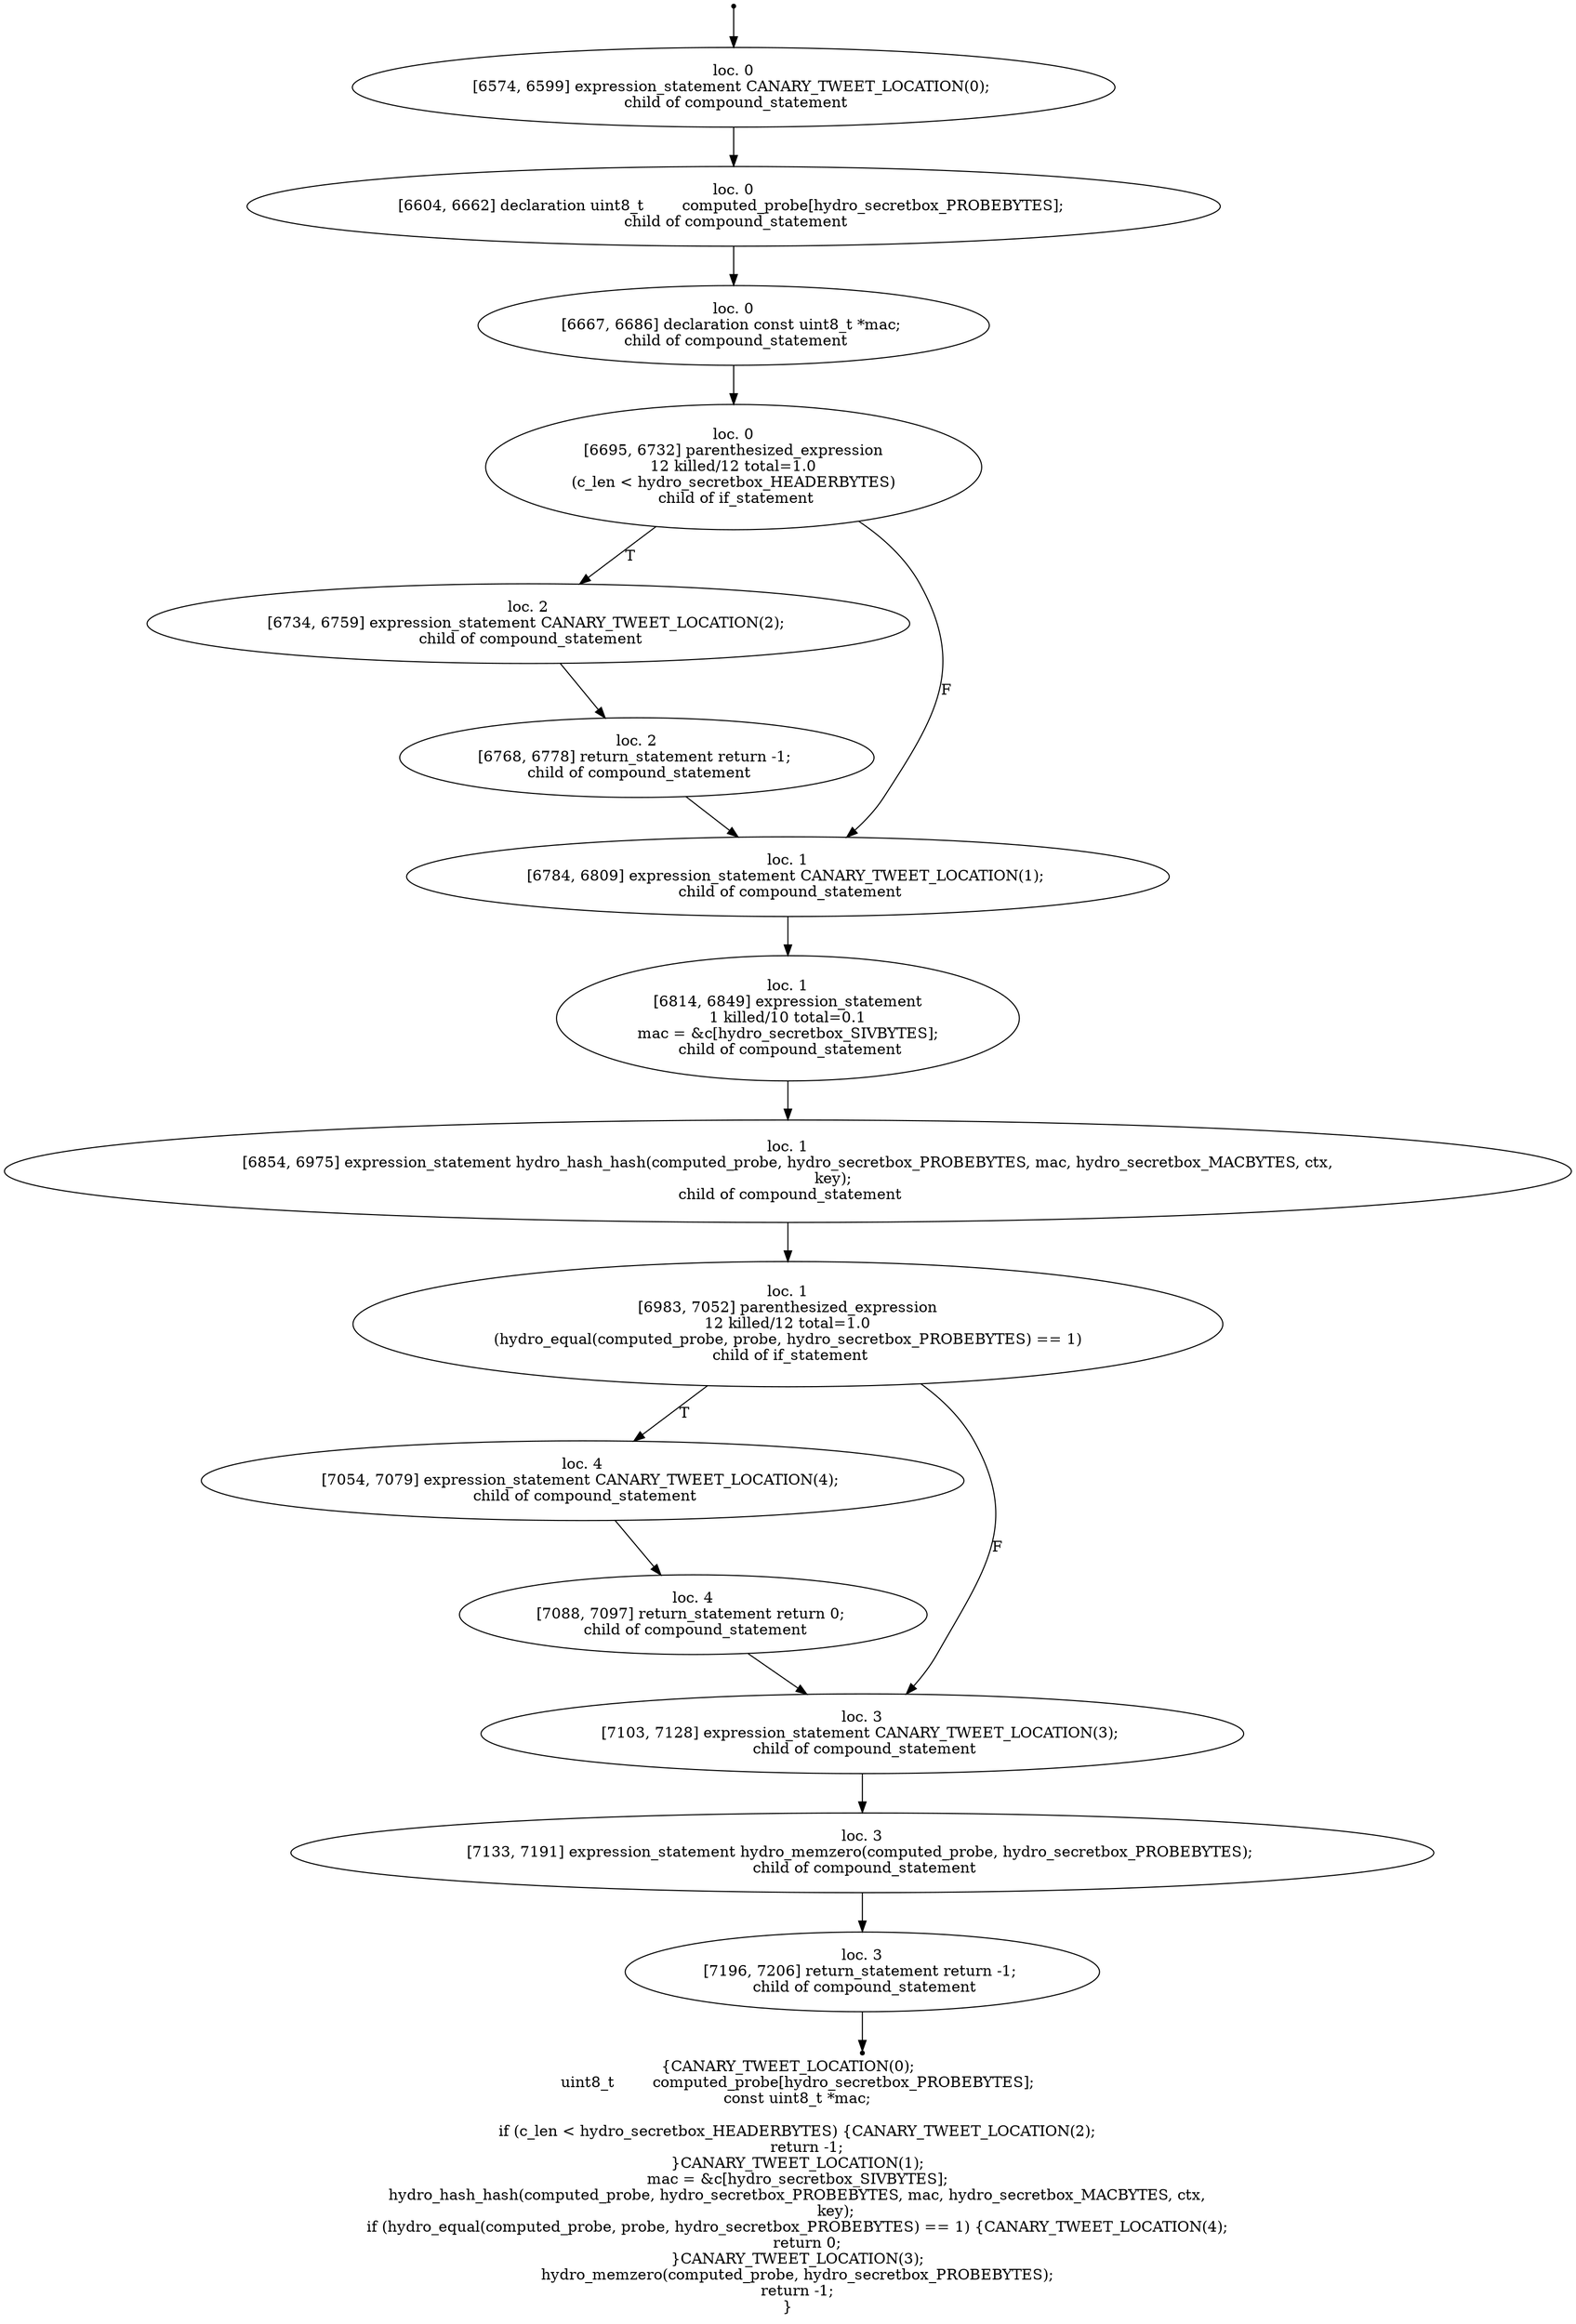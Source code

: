 digraph hydro_secretbox_probe_verify_7 {
	initial [shape=point]
	initial -> "loc. 0
[6574, 6599] expression_statement CANARY_TWEET_LOCATION(0); 
 child of compound_statement"
	final [shape=point]
	"loc. 3
[7196, 7206] return_statement return -1; 
 child of compound_statement" -> final
	"loc. 0
[6574, 6599] expression_statement CANARY_TWEET_LOCATION(0); 
 child of compound_statement"
	"loc. 0
[6574, 6599] expression_statement CANARY_TWEET_LOCATION(0); 
 child of compound_statement" -> "loc. 0
[6604, 6662] declaration uint8_t        computed_probe[hydro_secretbox_PROBEBYTES]; 
 child of compound_statement"
	"loc. 0
[6604, 6662] declaration uint8_t        computed_probe[hydro_secretbox_PROBEBYTES]; 
 child of compound_statement"
	"loc. 0
[6604, 6662] declaration uint8_t        computed_probe[hydro_secretbox_PROBEBYTES]; 
 child of compound_statement" -> "loc. 0
[6667, 6686] declaration const uint8_t *mac; 
 child of compound_statement"
	"loc. 0
[6667, 6686] declaration const uint8_t *mac; 
 child of compound_statement"
	"loc. 0
[6667, 6686] declaration const uint8_t *mac; 
 child of compound_statement" -> "loc. 0
[6695, 6732] parenthesized_expression
12 killed/12 total=1.0
 (c_len < hydro_secretbox_HEADERBYTES) 
 child of if_statement"
	"loc. 0
[6695, 6732] parenthesized_expression
12 killed/12 total=1.0
 (c_len < hydro_secretbox_HEADERBYTES) 
 child of if_statement"
	"loc. 0
[6695, 6732] parenthesized_expression
12 killed/12 total=1.0
 (c_len < hydro_secretbox_HEADERBYTES) 
 child of if_statement" -> "loc. 2
[6734, 6759] expression_statement CANARY_TWEET_LOCATION(2); 
 child of compound_statement" [label=T]
	"loc. 0
[6695, 6732] parenthesized_expression
12 killed/12 total=1.0
 (c_len < hydro_secretbox_HEADERBYTES) 
 child of if_statement" -> "loc. 1
[6784, 6809] expression_statement CANARY_TWEET_LOCATION(1); 
 child of compound_statement" [label=F]
	"loc. 2
[6734, 6759] expression_statement CANARY_TWEET_LOCATION(2); 
 child of compound_statement"
	"loc. 2
[6734, 6759] expression_statement CANARY_TWEET_LOCATION(2); 
 child of compound_statement" -> "loc. 2
[6768, 6778] return_statement return -1; 
 child of compound_statement"
	"loc. 1
[6784, 6809] expression_statement CANARY_TWEET_LOCATION(1); 
 child of compound_statement"
	"loc. 1
[6784, 6809] expression_statement CANARY_TWEET_LOCATION(1); 
 child of compound_statement" -> "loc. 1
[6814, 6849] expression_statement
1 killed/10 total=0.1
 mac = &c[hydro_secretbox_SIVBYTES]; 
 child of compound_statement"
	"loc. 2
[6768, 6778] return_statement return -1; 
 child of compound_statement"
	"loc. 2
[6768, 6778] return_statement return -1; 
 child of compound_statement" -> "loc. 1
[6784, 6809] expression_statement CANARY_TWEET_LOCATION(1); 
 child of compound_statement"
	"loc. 1
[6814, 6849] expression_statement
1 killed/10 total=0.1
 mac = &c[hydro_secretbox_SIVBYTES]; 
 child of compound_statement"
	"loc. 1
[6814, 6849] expression_statement
1 killed/10 total=0.1
 mac = &c[hydro_secretbox_SIVBYTES]; 
 child of compound_statement" -> "loc. 1
[6854, 6975] expression_statement hydro_hash_hash(computed_probe, hydro_secretbox_PROBEBYTES, mac, hydro_secretbox_MACBYTES, ctx,
                    key); 
 child of compound_statement"
	"loc. 1
[6854, 6975] expression_statement hydro_hash_hash(computed_probe, hydro_secretbox_PROBEBYTES, mac, hydro_secretbox_MACBYTES, ctx,
                    key); 
 child of compound_statement"
	"loc. 1
[6854, 6975] expression_statement hydro_hash_hash(computed_probe, hydro_secretbox_PROBEBYTES, mac, hydro_secretbox_MACBYTES, ctx,
                    key); 
 child of compound_statement" -> "loc. 1
[6983, 7052] parenthesized_expression
12 killed/12 total=1.0
 (hydro_equal(computed_probe, probe, hydro_secretbox_PROBEBYTES) == 1) 
 child of if_statement"
	"loc. 1
[6983, 7052] parenthesized_expression
12 killed/12 total=1.0
 (hydro_equal(computed_probe, probe, hydro_secretbox_PROBEBYTES) == 1) 
 child of if_statement"
	"loc. 1
[6983, 7052] parenthesized_expression
12 killed/12 total=1.0
 (hydro_equal(computed_probe, probe, hydro_secretbox_PROBEBYTES) == 1) 
 child of if_statement" -> "loc. 4
[7054, 7079] expression_statement CANARY_TWEET_LOCATION(4); 
 child of compound_statement" [label=T]
	"loc. 1
[6983, 7052] parenthesized_expression
12 killed/12 total=1.0
 (hydro_equal(computed_probe, probe, hydro_secretbox_PROBEBYTES) == 1) 
 child of if_statement" -> "loc. 3
[7103, 7128] expression_statement CANARY_TWEET_LOCATION(3); 
 child of compound_statement" [label=F]
	"loc. 4
[7054, 7079] expression_statement CANARY_TWEET_LOCATION(4); 
 child of compound_statement"
	"loc. 4
[7054, 7079] expression_statement CANARY_TWEET_LOCATION(4); 
 child of compound_statement" -> "loc. 4
[7088, 7097] return_statement return 0; 
 child of compound_statement"
	"loc. 3
[7103, 7128] expression_statement CANARY_TWEET_LOCATION(3); 
 child of compound_statement"
	"loc. 3
[7103, 7128] expression_statement CANARY_TWEET_LOCATION(3); 
 child of compound_statement" -> "loc. 3
[7133, 7191] expression_statement hydro_memzero(computed_probe, hydro_secretbox_PROBEBYTES); 
 child of compound_statement"
	"loc. 4
[7088, 7097] return_statement return 0; 
 child of compound_statement"
	"loc. 4
[7088, 7097] return_statement return 0; 
 child of compound_statement" -> "loc. 3
[7103, 7128] expression_statement CANARY_TWEET_LOCATION(3); 
 child of compound_statement"
	"loc. 3
[7133, 7191] expression_statement hydro_memzero(computed_probe, hydro_secretbox_PROBEBYTES); 
 child of compound_statement"
	"loc. 3
[7133, 7191] expression_statement hydro_memzero(computed_probe, hydro_secretbox_PROBEBYTES); 
 child of compound_statement" -> "loc. 3
[7196, 7206] return_statement return -1; 
 child of compound_statement"
	"loc. 3
[7196, 7206] return_statement return -1; 
 child of compound_statement"
	label="{CANARY_TWEET_LOCATION(0);
    uint8_t        computed_probe[hydro_secretbox_PROBEBYTES];
    const uint8_t *mac;

    if (c_len < hydro_secretbox_HEADERBYTES) {CANARY_TWEET_LOCATION(2);
        return -1;
    }CANARY_TWEET_LOCATION(1);
    mac = &c[hydro_secretbox_SIVBYTES];
    hydro_hash_hash(computed_probe, hydro_secretbox_PROBEBYTES, mac, hydro_secretbox_MACBYTES, ctx,
                    key);
    if (hydro_equal(computed_probe, probe, hydro_secretbox_PROBEBYTES) == 1) {CANARY_TWEET_LOCATION(4);
        return 0;
    }CANARY_TWEET_LOCATION(3);
    hydro_memzero(computed_probe, hydro_secretbox_PROBEBYTES);
    return -1;
}"
}
